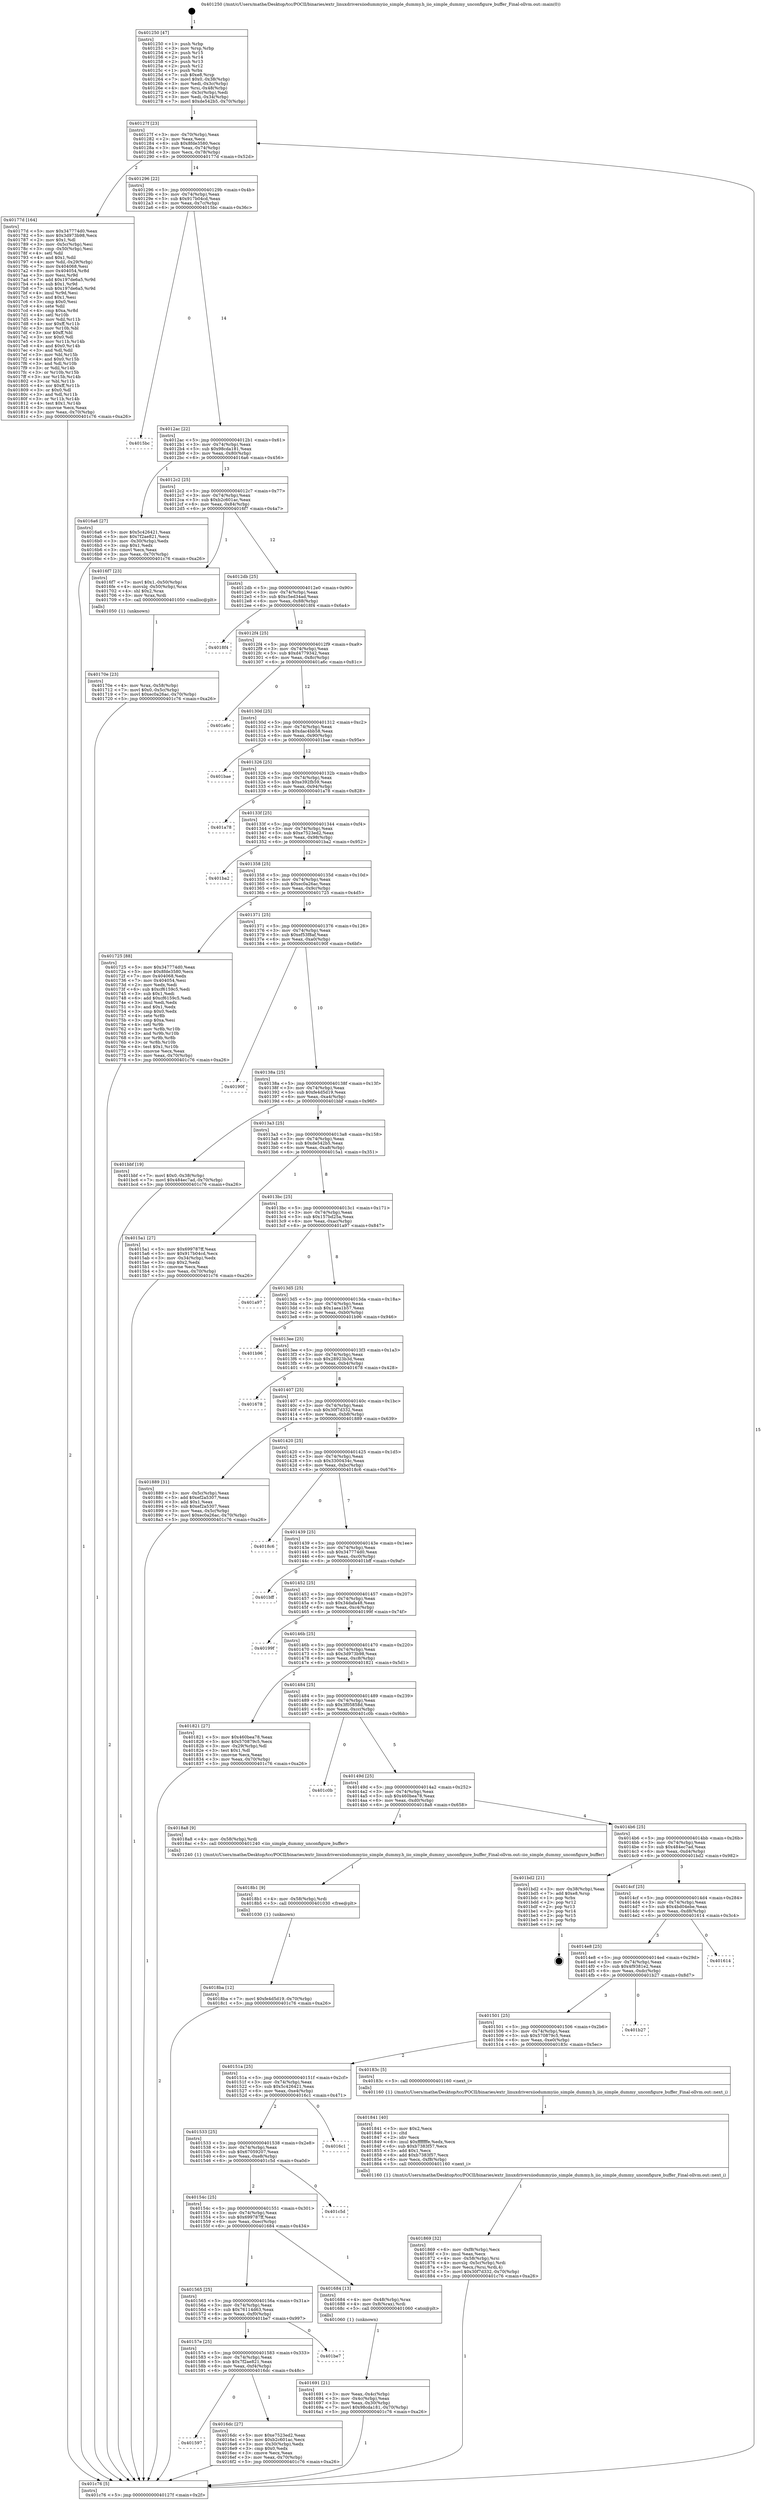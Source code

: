 digraph "0x401250" {
  label = "0x401250 (/mnt/c/Users/mathe/Desktop/tcc/POCII/binaries/extr_linuxdriversiiodummyiio_simple_dummy.h_iio_simple_dummy_unconfigure_buffer_Final-ollvm.out::main(0))"
  labelloc = "t"
  node[shape=record]

  Entry [label="",width=0.3,height=0.3,shape=circle,fillcolor=black,style=filled]
  "0x40127f" [label="{
     0x40127f [23]\l
     | [instrs]\l
     &nbsp;&nbsp;0x40127f \<+3\>: mov -0x70(%rbp),%eax\l
     &nbsp;&nbsp;0x401282 \<+2\>: mov %eax,%ecx\l
     &nbsp;&nbsp;0x401284 \<+6\>: sub $0x8fde3580,%ecx\l
     &nbsp;&nbsp;0x40128a \<+3\>: mov %eax,-0x74(%rbp)\l
     &nbsp;&nbsp;0x40128d \<+3\>: mov %ecx,-0x78(%rbp)\l
     &nbsp;&nbsp;0x401290 \<+6\>: je 000000000040177d \<main+0x52d\>\l
  }"]
  "0x40177d" [label="{
     0x40177d [164]\l
     | [instrs]\l
     &nbsp;&nbsp;0x40177d \<+5\>: mov $0x347774d0,%eax\l
     &nbsp;&nbsp;0x401782 \<+5\>: mov $0x3d973b98,%ecx\l
     &nbsp;&nbsp;0x401787 \<+2\>: mov $0x1,%dl\l
     &nbsp;&nbsp;0x401789 \<+3\>: mov -0x5c(%rbp),%esi\l
     &nbsp;&nbsp;0x40178c \<+3\>: cmp -0x50(%rbp),%esi\l
     &nbsp;&nbsp;0x40178f \<+4\>: setl %dil\l
     &nbsp;&nbsp;0x401793 \<+4\>: and $0x1,%dil\l
     &nbsp;&nbsp;0x401797 \<+4\>: mov %dil,-0x29(%rbp)\l
     &nbsp;&nbsp;0x40179b \<+7\>: mov 0x404068,%esi\l
     &nbsp;&nbsp;0x4017a2 \<+8\>: mov 0x404054,%r8d\l
     &nbsp;&nbsp;0x4017aa \<+3\>: mov %esi,%r9d\l
     &nbsp;&nbsp;0x4017ad \<+7\>: add $0x197de6a5,%r9d\l
     &nbsp;&nbsp;0x4017b4 \<+4\>: sub $0x1,%r9d\l
     &nbsp;&nbsp;0x4017b8 \<+7\>: sub $0x197de6a5,%r9d\l
     &nbsp;&nbsp;0x4017bf \<+4\>: imul %r9d,%esi\l
     &nbsp;&nbsp;0x4017c3 \<+3\>: and $0x1,%esi\l
     &nbsp;&nbsp;0x4017c6 \<+3\>: cmp $0x0,%esi\l
     &nbsp;&nbsp;0x4017c9 \<+4\>: sete %dil\l
     &nbsp;&nbsp;0x4017cd \<+4\>: cmp $0xa,%r8d\l
     &nbsp;&nbsp;0x4017d1 \<+4\>: setl %r10b\l
     &nbsp;&nbsp;0x4017d5 \<+3\>: mov %dil,%r11b\l
     &nbsp;&nbsp;0x4017d8 \<+4\>: xor $0xff,%r11b\l
     &nbsp;&nbsp;0x4017dc \<+3\>: mov %r10b,%bl\l
     &nbsp;&nbsp;0x4017df \<+3\>: xor $0xff,%bl\l
     &nbsp;&nbsp;0x4017e2 \<+3\>: xor $0x0,%dl\l
     &nbsp;&nbsp;0x4017e5 \<+3\>: mov %r11b,%r14b\l
     &nbsp;&nbsp;0x4017e8 \<+4\>: and $0x0,%r14b\l
     &nbsp;&nbsp;0x4017ec \<+3\>: and %dl,%dil\l
     &nbsp;&nbsp;0x4017ef \<+3\>: mov %bl,%r15b\l
     &nbsp;&nbsp;0x4017f2 \<+4\>: and $0x0,%r15b\l
     &nbsp;&nbsp;0x4017f6 \<+3\>: and %dl,%r10b\l
     &nbsp;&nbsp;0x4017f9 \<+3\>: or %dil,%r14b\l
     &nbsp;&nbsp;0x4017fc \<+3\>: or %r10b,%r15b\l
     &nbsp;&nbsp;0x4017ff \<+3\>: xor %r15b,%r14b\l
     &nbsp;&nbsp;0x401802 \<+3\>: or %bl,%r11b\l
     &nbsp;&nbsp;0x401805 \<+4\>: xor $0xff,%r11b\l
     &nbsp;&nbsp;0x401809 \<+3\>: or $0x0,%dl\l
     &nbsp;&nbsp;0x40180c \<+3\>: and %dl,%r11b\l
     &nbsp;&nbsp;0x40180f \<+3\>: or %r11b,%r14b\l
     &nbsp;&nbsp;0x401812 \<+4\>: test $0x1,%r14b\l
     &nbsp;&nbsp;0x401816 \<+3\>: cmovne %ecx,%eax\l
     &nbsp;&nbsp;0x401819 \<+3\>: mov %eax,-0x70(%rbp)\l
     &nbsp;&nbsp;0x40181c \<+5\>: jmp 0000000000401c76 \<main+0xa26\>\l
  }"]
  "0x401296" [label="{
     0x401296 [22]\l
     | [instrs]\l
     &nbsp;&nbsp;0x401296 \<+5\>: jmp 000000000040129b \<main+0x4b\>\l
     &nbsp;&nbsp;0x40129b \<+3\>: mov -0x74(%rbp),%eax\l
     &nbsp;&nbsp;0x40129e \<+5\>: sub $0x917b04cd,%eax\l
     &nbsp;&nbsp;0x4012a3 \<+3\>: mov %eax,-0x7c(%rbp)\l
     &nbsp;&nbsp;0x4012a6 \<+6\>: je 00000000004015bc \<main+0x36c\>\l
  }"]
  Exit [label="",width=0.3,height=0.3,shape=circle,fillcolor=black,style=filled,peripheries=2]
  "0x4015bc" [label="{
     0x4015bc\l
  }", style=dashed]
  "0x4012ac" [label="{
     0x4012ac [22]\l
     | [instrs]\l
     &nbsp;&nbsp;0x4012ac \<+5\>: jmp 00000000004012b1 \<main+0x61\>\l
     &nbsp;&nbsp;0x4012b1 \<+3\>: mov -0x74(%rbp),%eax\l
     &nbsp;&nbsp;0x4012b4 \<+5\>: sub $0x98cda181,%eax\l
     &nbsp;&nbsp;0x4012b9 \<+3\>: mov %eax,-0x80(%rbp)\l
     &nbsp;&nbsp;0x4012bc \<+6\>: je 00000000004016a6 \<main+0x456\>\l
  }"]
  "0x4018ba" [label="{
     0x4018ba [12]\l
     | [instrs]\l
     &nbsp;&nbsp;0x4018ba \<+7\>: movl $0xfe4d5d19,-0x70(%rbp)\l
     &nbsp;&nbsp;0x4018c1 \<+5\>: jmp 0000000000401c76 \<main+0xa26\>\l
  }"]
  "0x4016a6" [label="{
     0x4016a6 [27]\l
     | [instrs]\l
     &nbsp;&nbsp;0x4016a6 \<+5\>: mov $0x5c426421,%eax\l
     &nbsp;&nbsp;0x4016ab \<+5\>: mov $0x7f2ae821,%ecx\l
     &nbsp;&nbsp;0x4016b0 \<+3\>: mov -0x30(%rbp),%edx\l
     &nbsp;&nbsp;0x4016b3 \<+3\>: cmp $0x1,%edx\l
     &nbsp;&nbsp;0x4016b6 \<+3\>: cmovl %ecx,%eax\l
     &nbsp;&nbsp;0x4016b9 \<+3\>: mov %eax,-0x70(%rbp)\l
     &nbsp;&nbsp;0x4016bc \<+5\>: jmp 0000000000401c76 \<main+0xa26\>\l
  }"]
  "0x4012c2" [label="{
     0x4012c2 [25]\l
     | [instrs]\l
     &nbsp;&nbsp;0x4012c2 \<+5\>: jmp 00000000004012c7 \<main+0x77\>\l
     &nbsp;&nbsp;0x4012c7 \<+3\>: mov -0x74(%rbp),%eax\l
     &nbsp;&nbsp;0x4012ca \<+5\>: sub $0xb2c601ac,%eax\l
     &nbsp;&nbsp;0x4012cf \<+6\>: mov %eax,-0x84(%rbp)\l
     &nbsp;&nbsp;0x4012d5 \<+6\>: je 00000000004016f7 \<main+0x4a7\>\l
  }"]
  "0x4018b1" [label="{
     0x4018b1 [9]\l
     | [instrs]\l
     &nbsp;&nbsp;0x4018b1 \<+4\>: mov -0x58(%rbp),%rdi\l
     &nbsp;&nbsp;0x4018b5 \<+5\>: call 0000000000401030 \<free@plt\>\l
     | [calls]\l
     &nbsp;&nbsp;0x401030 \{1\} (unknown)\l
  }"]
  "0x4016f7" [label="{
     0x4016f7 [23]\l
     | [instrs]\l
     &nbsp;&nbsp;0x4016f7 \<+7\>: movl $0x1,-0x50(%rbp)\l
     &nbsp;&nbsp;0x4016fe \<+4\>: movslq -0x50(%rbp),%rax\l
     &nbsp;&nbsp;0x401702 \<+4\>: shl $0x2,%rax\l
     &nbsp;&nbsp;0x401706 \<+3\>: mov %rax,%rdi\l
     &nbsp;&nbsp;0x401709 \<+5\>: call 0000000000401050 \<malloc@plt\>\l
     | [calls]\l
     &nbsp;&nbsp;0x401050 \{1\} (unknown)\l
  }"]
  "0x4012db" [label="{
     0x4012db [25]\l
     | [instrs]\l
     &nbsp;&nbsp;0x4012db \<+5\>: jmp 00000000004012e0 \<main+0x90\>\l
     &nbsp;&nbsp;0x4012e0 \<+3\>: mov -0x74(%rbp),%eax\l
     &nbsp;&nbsp;0x4012e3 \<+5\>: sub $0xc5ed34ad,%eax\l
     &nbsp;&nbsp;0x4012e8 \<+6\>: mov %eax,-0x88(%rbp)\l
     &nbsp;&nbsp;0x4012ee \<+6\>: je 00000000004018f4 \<main+0x6a4\>\l
  }"]
  "0x401869" [label="{
     0x401869 [32]\l
     | [instrs]\l
     &nbsp;&nbsp;0x401869 \<+6\>: mov -0xf8(%rbp),%ecx\l
     &nbsp;&nbsp;0x40186f \<+3\>: imul %eax,%ecx\l
     &nbsp;&nbsp;0x401872 \<+4\>: mov -0x58(%rbp),%rsi\l
     &nbsp;&nbsp;0x401876 \<+4\>: movslq -0x5c(%rbp),%rdi\l
     &nbsp;&nbsp;0x40187a \<+3\>: mov %ecx,(%rsi,%rdi,4)\l
     &nbsp;&nbsp;0x40187d \<+7\>: movl $0x30f7d332,-0x70(%rbp)\l
     &nbsp;&nbsp;0x401884 \<+5\>: jmp 0000000000401c76 \<main+0xa26\>\l
  }"]
  "0x4018f4" [label="{
     0x4018f4\l
  }", style=dashed]
  "0x4012f4" [label="{
     0x4012f4 [25]\l
     | [instrs]\l
     &nbsp;&nbsp;0x4012f4 \<+5\>: jmp 00000000004012f9 \<main+0xa9\>\l
     &nbsp;&nbsp;0x4012f9 \<+3\>: mov -0x74(%rbp),%eax\l
     &nbsp;&nbsp;0x4012fc \<+5\>: sub $0xd4779342,%eax\l
     &nbsp;&nbsp;0x401301 \<+6\>: mov %eax,-0x8c(%rbp)\l
     &nbsp;&nbsp;0x401307 \<+6\>: je 0000000000401a6c \<main+0x81c\>\l
  }"]
  "0x401841" [label="{
     0x401841 [40]\l
     | [instrs]\l
     &nbsp;&nbsp;0x401841 \<+5\>: mov $0x2,%ecx\l
     &nbsp;&nbsp;0x401846 \<+1\>: cltd\l
     &nbsp;&nbsp;0x401847 \<+2\>: idiv %ecx\l
     &nbsp;&nbsp;0x401849 \<+6\>: imul $0xfffffffe,%edx,%ecx\l
     &nbsp;&nbsp;0x40184f \<+6\>: sub $0xb7383f57,%ecx\l
     &nbsp;&nbsp;0x401855 \<+3\>: add $0x1,%ecx\l
     &nbsp;&nbsp;0x401858 \<+6\>: add $0xb7383f57,%ecx\l
     &nbsp;&nbsp;0x40185e \<+6\>: mov %ecx,-0xf8(%rbp)\l
     &nbsp;&nbsp;0x401864 \<+5\>: call 0000000000401160 \<next_i\>\l
     | [calls]\l
     &nbsp;&nbsp;0x401160 \{1\} (/mnt/c/Users/mathe/Desktop/tcc/POCII/binaries/extr_linuxdriversiiodummyiio_simple_dummy.h_iio_simple_dummy_unconfigure_buffer_Final-ollvm.out::next_i)\l
  }"]
  "0x401a6c" [label="{
     0x401a6c\l
  }", style=dashed]
  "0x40130d" [label="{
     0x40130d [25]\l
     | [instrs]\l
     &nbsp;&nbsp;0x40130d \<+5\>: jmp 0000000000401312 \<main+0xc2\>\l
     &nbsp;&nbsp;0x401312 \<+3\>: mov -0x74(%rbp),%eax\l
     &nbsp;&nbsp;0x401315 \<+5\>: sub $0xdac4bb58,%eax\l
     &nbsp;&nbsp;0x40131a \<+6\>: mov %eax,-0x90(%rbp)\l
     &nbsp;&nbsp;0x401320 \<+6\>: je 0000000000401bae \<main+0x95e\>\l
  }"]
  "0x40170e" [label="{
     0x40170e [23]\l
     | [instrs]\l
     &nbsp;&nbsp;0x40170e \<+4\>: mov %rax,-0x58(%rbp)\l
     &nbsp;&nbsp;0x401712 \<+7\>: movl $0x0,-0x5c(%rbp)\l
     &nbsp;&nbsp;0x401719 \<+7\>: movl $0xec0a26ac,-0x70(%rbp)\l
     &nbsp;&nbsp;0x401720 \<+5\>: jmp 0000000000401c76 \<main+0xa26\>\l
  }"]
  "0x401bae" [label="{
     0x401bae\l
  }", style=dashed]
  "0x401326" [label="{
     0x401326 [25]\l
     | [instrs]\l
     &nbsp;&nbsp;0x401326 \<+5\>: jmp 000000000040132b \<main+0xdb\>\l
     &nbsp;&nbsp;0x40132b \<+3\>: mov -0x74(%rbp),%eax\l
     &nbsp;&nbsp;0x40132e \<+5\>: sub $0xe392fb59,%eax\l
     &nbsp;&nbsp;0x401333 \<+6\>: mov %eax,-0x94(%rbp)\l
     &nbsp;&nbsp;0x401339 \<+6\>: je 0000000000401a78 \<main+0x828\>\l
  }"]
  "0x401597" [label="{
     0x401597\l
  }", style=dashed]
  "0x401a78" [label="{
     0x401a78\l
  }", style=dashed]
  "0x40133f" [label="{
     0x40133f [25]\l
     | [instrs]\l
     &nbsp;&nbsp;0x40133f \<+5\>: jmp 0000000000401344 \<main+0xf4\>\l
     &nbsp;&nbsp;0x401344 \<+3\>: mov -0x74(%rbp),%eax\l
     &nbsp;&nbsp;0x401347 \<+5\>: sub $0xe7523ed2,%eax\l
     &nbsp;&nbsp;0x40134c \<+6\>: mov %eax,-0x98(%rbp)\l
     &nbsp;&nbsp;0x401352 \<+6\>: je 0000000000401ba2 \<main+0x952\>\l
  }"]
  "0x4016dc" [label="{
     0x4016dc [27]\l
     | [instrs]\l
     &nbsp;&nbsp;0x4016dc \<+5\>: mov $0xe7523ed2,%eax\l
     &nbsp;&nbsp;0x4016e1 \<+5\>: mov $0xb2c601ac,%ecx\l
     &nbsp;&nbsp;0x4016e6 \<+3\>: mov -0x30(%rbp),%edx\l
     &nbsp;&nbsp;0x4016e9 \<+3\>: cmp $0x0,%edx\l
     &nbsp;&nbsp;0x4016ec \<+3\>: cmove %ecx,%eax\l
     &nbsp;&nbsp;0x4016ef \<+3\>: mov %eax,-0x70(%rbp)\l
     &nbsp;&nbsp;0x4016f2 \<+5\>: jmp 0000000000401c76 \<main+0xa26\>\l
  }"]
  "0x401ba2" [label="{
     0x401ba2\l
  }", style=dashed]
  "0x401358" [label="{
     0x401358 [25]\l
     | [instrs]\l
     &nbsp;&nbsp;0x401358 \<+5\>: jmp 000000000040135d \<main+0x10d\>\l
     &nbsp;&nbsp;0x40135d \<+3\>: mov -0x74(%rbp),%eax\l
     &nbsp;&nbsp;0x401360 \<+5\>: sub $0xec0a26ac,%eax\l
     &nbsp;&nbsp;0x401365 \<+6\>: mov %eax,-0x9c(%rbp)\l
     &nbsp;&nbsp;0x40136b \<+6\>: je 0000000000401725 \<main+0x4d5\>\l
  }"]
  "0x40157e" [label="{
     0x40157e [25]\l
     | [instrs]\l
     &nbsp;&nbsp;0x40157e \<+5\>: jmp 0000000000401583 \<main+0x333\>\l
     &nbsp;&nbsp;0x401583 \<+3\>: mov -0x74(%rbp),%eax\l
     &nbsp;&nbsp;0x401586 \<+5\>: sub $0x7f2ae821,%eax\l
     &nbsp;&nbsp;0x40158b \<+6\>: mov %eax,-0xf4(%rbp)\l
     &nbsp;&nbsp;0x401591 \<+6\>: je 00000000004016dc \<main+0x48c\>\l
  }"]
  "0x401725" [label="{
     0x401725 [88]\l
     | [instrs]\l
     &nbsp;&nbsp;0x401725 \<+5\>: mov $0x347774d0,%eax\l
     &nbsp;&nbsp;0x40172a \<+5\>: mov $0x8fde3580,%ecx\l
     &nbsp;&nbsp;0x40172f \<+7\>: mov 0x404068,%edx\l
     &nbsp;&nbsp;0x401736 \<+7\>: mov 0x404054,%esi\l
     &nbsp;&nbsp;0x40173d \<+2\>: mov %edx,%edi\l
     &nbsp;&nbsp;0x40173f \<+6\>: sub $0xcf6159c5,%edi\l
     &nbsp;&nbsp;0x401745 \<+3\>: sub $0x1,%edi\l
     &nbsp;&nbsp;0x401748 \<+6\>: add $0xcf6159c5,%edi\l
     &nbsp;&nbsp;0x40174e \<+3\>: imul %edi,%edx\l
     &nbsp;&nbsp;0x401751 \<+3\>: and $0x1,%edx\l
     &nbsp;&nbsp;0x401754 \<+3\>: cmp $0x0,%edx\l
     &nbsp;&nbsp;0x401757 \<+4\>: sete %r8b\l
     &nbsp;&nbsp;0x40175b \<+3\>: cmp $0xa,%esi\l
     &nbsp;&nbsp;0x40175e \<+4\>: setl %r9b\l
     &nbsp;&nbsp;0x401762 \<+3\>: mov %r8b,%r10b\l
     &nbsp;&nbsp;0x401765 \<+3\>: and %r9b,%r10b\l
     &nbsp;&nbsp;0x401768 \<+3\>: xor %r9b,%r8b\l
     &nbsp;&nbsp;0x40176b \<+3\>: or %r8b,%r10b\l
     &nbsp;&nbsp;0x40176e \<+4\>: test $0x1,%r10b\l
     &nbsp;&nbsp;0x401772 \<+3\>: cmovne %ecx,%eax\l
     &nbsp;&nbsp;0x401775 \<+3\>: mov %eax,-0x70(%rbp)\l
     &nbsp;&nbsp;0x401778 \<+5\>: jmp 0000000000401c76 \<main+0xa26\>\l
  }"]
  "0x401371" [label="{
     0x401371 [25]\l
     | [instrs]\l
     &nbsp;&nbsp;0x401371 \<+5\>: jmp 0000000000401376 \<main+0x126\>\l
     &nbsp;&nbsp;0x401376 \<+3\>: mov -0x74(%rbp),%eax\l
     &nbsp;&nbsp;0x401379 \<+5\>: sub $0xef53f8af,%eax\l
     &nbsp;&nbsp;0x40137e \<+6\>: mov %eax,-0xa0(%rbp)\l
     &nbsp;&nbsp;0x401384 \<+6\>: je 000000000040190f \<main+0x6bf\>\l
  }"]
  "0x401be7" [label="{
     0x401be7\l
  }", style=dashed]
  "0x40190f" [label="{
     0x40190f\l
  }", style=dashed]
  "0x40138a" [label="{
     0x40138a [25]\l
     | [instrs]\l
     &nbsp;&nbsp;0x40138a \<+5\>: jmp 000000000040138f \<main+0x13f\>\l
     &nbsp;&nbsp;0x40138f \<+3\>: mov -0x74(%rbp),%eax\l
     &nbsp;&nbsp;0x401392 \<+5\>: sub $0xfe4d5d19,%eax\l
     &nbsp;&nbsp;0x401397 \<+6\>: mov %eax,-0xa4(%rbp)\l
     &nbsp;&nbsp;0x40139d \<+6\>: je 0000000000401bbf \<main+0x96f\>\l
  }"]
  "0x401691" [label="{
     0x401691 [21]\l
     | [instrs]\l
     &nbsp;&nbsp;0x401691 \<+3\>: mov %eax,-0x4c(%rbp)\l
     &nbsp;&nbsp;0x401694 \<+3\>: mov -0x4c(%rbp),%eax\l
     &nbsp;&nbsp;0x401697 \<+3\>: mov %eax,-0x30(%rbp)\l
     &nbsp;&nbsp;0x40169a \<+7\>: movl $0x98cda181,-0x70(%rbp)\l
     &nbsp;&nbsp;0x4016a1 \<+5\>: jmp 0000000000401c76 \<main+0xa26\>\l
  }"]
  "0x401bbf" [label="{
     0x401bbf [19]\l
     | [instrs]\l
     &nbsp;&nbsp;0x401bbf \<+7\>: movl $0x0,-0x38(%rbp)\l
     &nbsp;&nbsp;0x401bc6 \<+7\>: movl $0x484ec7ad,-0x70(%rbp)\l
     &nbsp;&nbsp;0x401bcd \<+5\>: jmp 0000000000401c76 \<main+0xa26\>\l
  }"]
  "0x4013a3" [label="{
     0x4013a3 [25]\l
     | [instrs]\l
     &nbsp;&nbsp;0x4013a3 \<+5\>: jmp 00000000004013a8 \<main+0x158\>\l
     &nbsp;&nbsp;0x4013a8 \<+3\>: mov -0x74(%rbp),%eax\l
     &nbsp;&nbsp;0x4013ab \<+5\>: sub $0xde542b5,%eax\l
     &nbsp;&nbsp;0x4013b0 \<+6\>: mov %eax,-0xa8(%rbp)\l
     &nbsp;&nbsp;0x4013b6 \<+6\>: je 00000000004015a1 \<main+0x351\>\l
  }"]
  "0x401565" [label="{
     0x401565 [25]\l
     | [instrs]\l
     &nbsp;&nbsp;0x401565 \<+5\>: jmp 000000000040156a \<main+0x31a\>\l
     &nbsp;&nbsp;0x40156a \<+3\>: mov -0x74(%rbp),%eax\l
     &nbsp;&nbsp;0x40156d \<+5\>: sub $0x76114d63,%eax\l
     &nbsp;&nbsp;0x401572 \<+6\>: mov %eax,-0xf0(%rbp)\l
     &nbsp;&nbsp;0x401578 \<+6\>: je 0000000000401be7 \<main+0x997\>\l
  }"]
  "0x4015a1" [label="{
     0x4015a1 [27]\l
     | [instrs]\l
     &nbsp;&nbsp;0x4015a1 \<+5\>: mov $0x699787ff,%eax\l
     &nbsp;&nbsp;0x4015a6 \<+5\>: mov $0x917b04cd,%ecx\l
     &nbsp;&nbsp;0x4015ab \<+3\>: mov -0x34(%rbp),%edx\l
     &nbsp;&nbsp;0x4015ae \<+3\>: cmp $0x2,%edx\l
     &nbsp;&nbsp;0x4015b1 \<+3\>: cmovne %ecx,%eax\l
     &nbsp;&nbsp;0x4015b4 \<+3\>: mov %eax,-0x70(%rbp)\l
     &nbsp;&nbsp;0x4015b7 \<+5\>: jmp 0000000000401c76 \<main+0xa26\>\l
  }"]
  "0x4013bc" [label="{
     0x4013bc [25]\l
     | [instrs]\l
     &nbsp;&nbsp;0x4013bc \<+5\>: jmp 00000000004013c1 \<main+0x171\>\l
     &nbsp;&nbsp;0x4013c1 \<+3\>: mov -0x74(%rbp),%eax\l
     &nbsp;&nbsp;0x4013c4 \<+5\>: sub $0x157bd25a,%eax\l
     &nbsp;&nbsp;0x4013c9 \<+6\>: mov %eax,-0xac(%rbp)\l
     &nbsp;&nbsp;0x4013cf \<+6\>: je 0000000000401a97 \<main+0x847\>\l
  }"]
  "0x401c76" [label="{
     0x401c76 [5]\l
     | [instrs]\l
     &nbsp;&nbsp;0x401c76 \<+5\>: jmp 000000000040127f \<main+0x2f\>\l
  }"]
  "0x401250" [label="{
     0x401250 [47]\l
     | [instrs]\l
     &nbsp;&nbsp;0x401250 \<+1\>: push %rbp\l
     &nbsp;&nbsp;0x401251 \<+3\>: mov %rsp,%rbp\l
     &nbsp;&nbsp;0x401254 \<+2\>: push %r15\l
     &nbsp;&nbsp;0x401256 \<+2\>: push %r14\l
     &nbsp;&nbsp;0x401258 \<+2\>: push %r13\l
     &nbsp;&nbsp;0x40125a \<+2\>: push %r12\l
     &nbsp;&nbsp;0x40125c \<+1\>: push %rbx\l
     &nbsp;&nbsp;0x40125d \<+7\>: sub $0xe8,%rsp\l
     &nbsp;&nbsp;0x401264 \<+7\>: movl $0x0,-0x38(%rbp)\l
     &nbsp;&nbsp;0x40126b \<+3\>: mov %edi,-0x3c(%rbp)\l
     &nbsp;&nbsp;0x40126e \<+4\>: mov %rsi,-0x48(%rbp)\l
     &nbsp;&nbsp;0x401272 \<+3\>: mov -0x3c(%rbp),%edi\l
     &nbsp;&nbsp;0x401275 \<+3\>: mov %edi,-0x34(%rbp)\l
     &nbsp;&nbsp;0x401278 \<+7\>: movl $0xde542b5,-0x70(%rbp)\l
  }"]
  "0x401684" [label="{
     0x401684 [13]\l
     | [instrs]\l
     &nbsp;&nbsp;0x401684 \<+4\>: mov -0x48(%rbp),%rax\l
     &nbsp;&nbsp;0x401688 \<+4\>: mov 0x8(%rax),%rdi\l
     &nbsp;&nbsp;0x40168c \<+5\>: call 0000000000401060 \<atoi@plt\>\l
     | [calls]\l
     &nbsp;&nbsp;0x401060 \{1\} (unknown)\l
  }"]
  "0x401a97" [label="{
     0x401a97\l
  }", style=dashed]
  "0x4013d5" [label="{
     0x4013d5 [25]\l
     | [instrs]\l
     &nbsp;&nbsp;0x4013d5 \<+5\>: jmp 00000000004013da \<main+0x18a\>\l
     &nbsp;&nbsp;0x4013da \<+3\>: mov -0x74(%rbp),%eax\l
     &nbsp;&nbsp;0x4013dd \<+5\>: sub $0x1aea1b57,%eax\l
     &nbsp;&nbsp;0x4013e2 \<+6\>: mov %eax,-0xb0(%rbp)\l
     &nbsp;&nbsp;0x4013e8 \<+6\>: je 0000000000401b96 \<main+0x946\>\l
  }"]
  "0x40154c" [label="{
     0x40154c [25]\l
     | [instrs]\l
     &nbsp;&nbsp;0x40154c \<+5\>: jmp 0000000000401551 \<main+0x301\>\l
     &nbsp;&nbsp;0x401551 \<+3\>: mov -0x74(%rbp),%eax\l
     &nbsp;&nbsp;0x401554 \<+5\>: sub $0x699787ff,%eax\l
     &nbsp;&nbsp;0x401559 \<+6\>: mov %eax,-0xec(%rbp)\l
     &nbsp;&nbsp;0x40155f \<+6\>: je 0000000000401684 \<main+0x434\>\l
  }"]
  "0x401b96" [label="{
     0x401b96\l
  }", style=dashed]
  "0x4013ee" [label="{
     0x4013ee [25]\l
     | [instrs]\l
     &nbsp;&nbsp;0x4013ee \<+5\>: jmp 00000000004013f3 \<main+0x1a3\>\l
     &nbsp;&nbsp;0x4013f3 \<+3\>: mov -0x74(%rbp),%eax\l
     &nbsp;&nbsp;0x4013f6 \<+5\>: sub $0x28923b3d,%eax\l
     &nbsp;&nbsp;0x4013fb \<+6\>: mov %eax,-0xb4(%rbp)\l
     &nbsp;&nbsp;0x401401 \<+6\>: je 0000000000401678 \<main+0x428\>\l
  }"]
  "0x401c5d" [label="{
     0x401c5d\l
  }", style=dashed]
  "0x401678" [label="{
     0x401678\l
  }", style=dashed]
  "0x401407" [label="{
     0x401407 [25]\l
     | [instrs]\l
     &nbsp;&nbsp;0x401407 \<+5\>: jmp 000000000040140c \<main+0x1bc\>\l
     &nbsp;&nbsp;0x40140c \<+3\>: mov -0x74(%rbp),%eax\l
     &nbsp;&nbsp;0x40140f \<+5\>: sub $0x30f7d332,%eax\l
     &nbsp;&nbsp;0x401414 \<+6\>: mov %eax,-0xb8(%rbp)\l
     &nbsp;&nbsp;0x40141a \<+6\>: je 0000000000401889 \<main+0x639\>\l
  }"]
  "0x401533" [label="{
     0x401533 [25]\l
     | [instrs]\l
     &nbsp;&nbsp;0x401533 \<+5\>: jmp 0000000000401538 \<main+0x2e8\>\l
     &nbsp;&nbsp;0x401538 \<+3\>: mov -0x74(%rbp),%eax\l
     &nbsp;&nbsp;0x40153b \<+5\>: sub $0x67059207,%eax\l
     &nbsp;&nbsp;0x401540 \<+6\>: mov %eax,-0xe8(%rbp)\l
     &nbsp;&nbsp;0x401546 \<+6\>: je 0000000000401c5d \<main+0xa0d\>\l
  }"]
  "0x401889" [label="{
     0x401889 [31]\l
     | [instrs]\l
     &nbsp;&nbsp;0x401889 \<+3\>: mov -0x5c(%rbp),%eax\l
     &nbsp;&nbsp;0x40188c \<+5\>: add $0xef2a5307,%eax\l
     &nbsp;&nbsp;0x401891 \<+3\>: add $0x1,%eax\l
     &nbsp;&nbsp;0x401894 \<+5\>: sub $0xef2a5307,%eax\l
     &nbsp;&nbsp;0x401899 \<+3\>: mov %eax,-0x5c(%rbp)\l
     &nbsp;&nbsp;0x40189c \<+7\>: movl $0xec0a26ac,-0x70(%rbp)\l
     &nbsp;&nbsp;0x4018a3 \<+5\>: jmp 0000000000401c76 \<main+0xa26\>\l
  }"]
  "0x401420" [label="{
     0x401420 [25]\l
     | [instrs]\l
     &nbsp;&nbsp;0x401420 \<+5\>: jmp 0000000000401425 \<main+0x1d5\>\l
     &nbsp;&nbsp;0x401425 \<+3\>: mov -0x74(%rbp),%eax\l
     &nbsp;&nbsp;0x401428 \<+5\>: sub $0x3300434c,%eax\l
     &nbsp;&nbsp;0x40142d \<+6\>: mov %eax,-0xbc(%rbp)\l
     &nbsp;&nbsp;0x401433 \<+6\>: je 00000000004018c6 \<main+0x676\>\l
  }"]
  "0x4016c1" [label="{
     0x4016c1\l
  }", style=dashed]
  "0x4018c6" [label="{
     0x4018c6\l
  }", style=dashed]
  "0x401439" [label="{
     0x401439 [25]\l
     | [instrs]\l
     &nbsp;&nbsp;0x401439 \<+5\>: jmp 000000000040143e \<main+0x1ee\>\l
     &nbsp;&nbsp;0x40143e \<+3\>: mov -0x74(%rbp),%eax\l
     &nbsp;&nbsp;0x401441 \<+5\>: sub $0x347774d0,%eax\l
     &nbsp;&nbsp;0x401446 \<+6\>: mov %eax,-0xc0(%rbp)\l
     &nbsp;&nbsp;0x40144c \<+6\>: je 0000000000401bff \<main+0x9af\>\l
  }"]
  "0x40151a" [label="{
     0x40151a [25]\l
     | [instrs]\l
     &nbsp;&nbsp;0x40151a \<+5\>: jmp 000000000040151f \<main+0x2cf\>\l
     &nbsp;&nbsp;0x40151f \<+3\>: mov -0x74(%rbp),%eax\l
     &nbsp;&nbsp;0x401522 \<+5\>: sub $0x5c426421,%eax\l
     &nbsp;&nbsp;0x401527 \<+6\>: mov %eax,-0xe4(%rbp)\l
     &nbsp;&nbsp;0x40152d \<+6\>: je 00000000004016c1 \<main+0x471\>\l
  }"]
  "0x401bff" [label="{
     0x401bff\l
  }", style=dashed]
  "0x401452" [label="{
     0x401452 [25]\l
     | [instrs]\l
     &nbsp;&nbsp;0x401452 \<+5\>: jmp 0000000000401457 \<main+0x207\>\l
     &nbsp;&nbsp;0x401457 \<+3\>: mov -0x74(%rbp),%eax\l
     &nbsp;&nbsp;0x40145a \<+5\>: sub $0x34dafa48,%eax\l
     &nbsp;&nbsp;0x40145f \<+6\>: mov %eax,-0xc4(%rbp)\l
     &nbsp;&nbsp;0x401465 \<+6\>: je 000000000040199f \<main+0x74f\>\l
  }"]
  "0x40183c" [label="{
     0x40183c [5]\l
     | [instrs]\l
     &nbsp;&nbsp;0x40183c \<+5\>: call 0000000000401160 \<next_i\>\l
     | [calls]\l
     &nbsp;&nbsp;0x401160 \{1\} (/mnt/c/Users/mathe/Desktop/tcc/POCII/binaries/extr_linuxdriversiiodummyiio_simple_dummy.h_iio_simple_dummy_unconfigure_buffer_Final-ollvm.out::next_i)\l
  }"]
  "0x40199f" [label="{
     0x40199f\l
  }", style=dashed]
  "0x40146b" [label="{
     0x40146b [25]\l
     | [instrs]\l
     &nbsp;&nbsp;0x40146b \<+5\>: jmp 0000000000401470 \<main+0x220\>\l
     &nbsp;&nbsp;0x401470 \<+3\>: mov -0x74(%rbp),%eax\l
     &nbsp;&nbsp;0x401473 \<+5\>: sub $0x3d973b98,%eax\l
     &nbsp;&nbsp;0x401478 \<+6\>: mov %eax,-0xc8(%rbp)\l
     &nbsp;&nbsp;0x40147e \<+6\>: je 0000000000401821 \<main+0x5d1\>\l
  }"]
  "0x401501" [label="{
     0x401501 [25]\l
     | [instrs]\l
     &nbsp;&nbsp;0x401501 \<+5\>: jmp 0000000000401506 \<main+0x2b6\>\l
     &nbsp;&nbsp;0x401506 \<+3\>: mov -0x74(%rbp),%eax\l
     &nbsp;&nbsp;0x401509 \<+5\>: sub $0x570879c5,%eax\l
     &nbsp;&nbsp;0x40150e \<+6\>: mov %eax,-0xe0(%rbp)\l
     &nbsp;&nbsp;0x401514 \<+6\>: je 000000000040183c \<main+0x5ec\>\l
  }"]
  "0x401821" [label="{
     0x401821 [27]\l
     | [instrs]\l
     &nbsp;&nbsp;0x401821 \<+5\>: mov $0x460bea78,%eax\l
     &nbsp;&nbsp;0x401826 \<+5\>: mov $0x570879c5,%ecx\l
     &nbsp;&nbsp;0x40182b \<+3\>: mov -0x29(%rbp),%dl\l
     &nbsp;&nbsp;0x40182e \<+3\>: test $0x1,%dl\l
     &nbsp;&nbsp;0x401831 \<+3\>: cmovne %ecx,%eax\l
     &nbsp;&nbsp;0x401834 \<+3\>: mov %eax,-0x70(%rbp)\l
     &nbsp;&nbsp;0x401837 \<+5\>: jmp 0000000000401c76 \<main+0xa26\>\l
  }"]
  "0x401484" [label="{
     0x401484 [25]\l
     | [instrs]\l
     &nbsp;&nbsp;0x401484 \<+5\>: jmp 0000000000401489 \<main+0x239\>\l
     &nbsp;&nbsp;0x401489 \<+3\>: mov -0x74(%rbp),%eax\l
     &nbsp;&nbsp;0x40148c \<+5\>: sub $0x3f05858d,%eax\l
     &nbsp;&nbsp;0x401491 \<+6\>: mov %eax,-0xcc(%rbp)\l
     &nbsp;&nbsp;0x401497 \<+6\>: je 0000000000401c0b \<main+0x9bb\>\l
  }"]
  "0x401b27" [label="{
     0x401b27\l
  }", style=dashed]
  "0x401c0b" [label="{
     0x401c0b\l
  }", style=dashed]
  "0x40149d" [label="{
     0x40149d [25]\l
     | [instrs]\l
     &nbsp;&nbsp;0x40149d \<+5\>: jmp 00000000004014a2 \<main+0x252\>\l
     &nbsp;&nbsp;0x4014a2 \<+3\>: mov -0x74(%rbp),%eax\l
     &nbsp;&nbsp;0x4014a5 \<+5\>: sub $0x460bea78,%eax\l
     &nbsp;&nbsp;0x4014aa \<+6\>: mov %eax,-0xd0(%rbp)\l
     &nbsp;&nbsp;0x4014b0 \<+6\>: je 00000000004018a8 \<main+0x658\>\l
  }"]
  "0x4014e8" [label="{
     0x4014e8 [25]\l
     | [instrs]\l
     &nbsp;&nbsp;0x4014e8 \<+5\>: jmp 00000000004014ed \<main+0x29d\>\l
     &nbsp;&nbsp;0x4014ed \<+3\>: mov -0x74(%rbp),%eax\l
     &nbsp;&nbsp;0x4014f0 \<+5\>: sub $0x4f9381e2,%eax\l
     &nbsp;&nbsp;0x4014f5 \<+6\>: mov %eax,-0xdc(%rbp)\l
     &nbsp;&nbsp;0x4014fb \<+6\>: je 0000000000401b27 \<main+0x8d7\>\l
  }"]
  "0x4018a8" [label="{
     0x4018a8 [9]\l
     | [instrs]\l
     &nbsp;&nbsp;0x4018a8 \<+4\>: mov -0x58(%rbp),%rdi\l
     &nbsp;&nbsp;0x4018ac \<+5\>: call 0000000000401240 \<iio_simple_dummy_unconfigure_buffer\>\l
     | [calls]\l
     &nbsp;&nbsp;0x401240 \{1\} (/mnt/c/Users/mathe/Desktop/tcc/POCII/binaries/extr_linuxdriversiiodummyiio_simple_dummy.h_iio_simple_dummy_unconfigure_buffer_Final-ollvm.out::iio_simple_dummy_unconfigure_buffer)\l
  }"]
  "0x4014b6" [label="{
     0x4014b6 [25]\l
     | [instrs]\l
     &nbsp;&nbsp;0x4014b6 \<+5\>: jmp 00000000004014bb \<main+0x26b\>\l
     &nbsp;&nbsp;0x4014bb \<+3\>: mov -0x74(%rbp),%eax\l
     &nbsp;&nbsp;0x4014be \<+5\>: sub $0x484ec7ad,%eax\l
     &nbsp;&nbsp;0x4014c3 \<+6\>: mov %eax,-0xd4(%rbp)\l
     &nbsp;&nbsp;0x4014c9 \<+6\>: je 0000000000401bd2 \<main+0x982\>\l
  }"]
  "0x401614" [label="{
     0x401614\l
  }", style=dashed]
  "0x401bd2" [label="{
     0x401bd2 [21]\l
     | [instrs]\l
     &nbsp;&nbsp;0x401bd2 \<+3\>: mov -0x38(%rbp),%eax\l
     &nbsp;&nbsp;0x401bd5 \<+7\>: add $0xe8,%rsp\l
     &nbsp;&nbsp;0x401bdc \<+1\>: pop %rbx\l
     &nbsp;&nbsp;0x401bdd \<+2\>: pop %r12\l
     &nbsp;&nbsp;0x401bdf \<+2\>: pop %r13\l
     &nbsp;&nbsp;0x401be1 \<+2\>: pop %r14\l
     &nbsp;&nbsp;0x401be3 \<+2\>: pop %r15\l
     &nbsp;&nbsp;0x401be5 \<+1\>: pop %rbp\l
     &nbsp;&nbsp;0x401be6 \<+1\>: ret\l
  }"]
  "0x4014cf" [label="{
     0x4014cf [25]\l
     | [instrs]\l
     &nbsp;&nbsp;0x4014cf \<+5\>: jmp 00000000004014d4 \<main+0x284\>\l
     &nbsp;&nbsp;0x4014d4 \<+3\>: mov -0x74(%rbp),%eax\l
     &nbsp;&nbsp;0x4014d7 \<+5\>: sub $0x4bd04ebe,%eax\l
     &nbsp;&nbsp;0x4014dc \<+6\>: mov %eax,-0xd8(%rbp)\l
     &nbsp;&nbsp;0x4014e2 \<+6\>: je 0000000000401614 \<main+0x3c4\>\l
  }"]
  Entry -> "0x401250" [label=" 1"]
  "0x40127f" -> "0x40177d" [label=" 2"]
  "0x40127f" -> "0x401296" [label=" 14"]
  "0x401bd2" -> Exit [label=" 1"]
  "0x401296" -> "0x4015bc" [label=" 0"]
  "0x401296" -> "0x4012ac" [label=" 14"]
  "0x401bbf" -> "0x401c76" [label=" 1"]
  "0x4012ac" -> "0x4016a6" [label=" 1"]
  "0x4012ac" -> "0x4012c2" [label=" 13"]
  "0x4018ba" -> "0x401c76" [label=" 1"]
  "0x4012c2" -> "0x4016f7" [label=" 1"]
  "0x4012c2" -> "0x4012db" [label=" 12"]
  "0x4018b1" -> "0x4018ba" [label=" 1"]
  "0x4012db" -> "0x4018f4" [label=" 0"]
  "0x4012db" -> "0x4012f4" [label=" 12"]
  "0x4018a8" -> "0x4018b1" [label=" 1"]
  "0x4012f4" -> "0x401a6c" [label=" 0"]
  "0x4012f4" -> "0x40130d" [label=" 12"]
  "0x401889" -> "0x401c76" [label=" 1"]
  "0x40130d" -> "0x401bae" [label=" 0"]
  "0x40130d" -> "0x401326" [label=" 12"]
  "0x401869" -> "0x401c76" [label=" 1"]
  "0x401326" -> "0x401a78" [label=" 0"]
  "0x401326" -> "0x40133f" [label=" 12"]
  "0x401841" -> "0x401869" [label=" 1"]
  "0x40133f" -> "0x401ba2" [label=" 0"]
  "0x40133f" -> "0x401358" [label=" 12"]
  "0x40183c" -> "0x401841" [label=" 1"]
  "0x401358" -> "0x401725" [label=" 2"]
  "0x401358" -> "0x401371" [label=" 10"]
  "0x40177d" -> "0x401c76" [label=" 2"]
  "0x401371" -> "0x40190f" [label=" 0"]
  "0x401371" -> "0x40138a" [label=" 10"]
  "0x401725" -> "0x401c76" [label=" 2"]
  "0x40138a" -> "0x401bbf" [label=" 1"]
  "0x40138a" -> "0x4013a3" [label=" 9"]
  "0x4016f7" -> "0x40170e" [label=" 1"]
  "0x4013a3" -> "0x4015a1" [label=" 1"]
  "0x4013a3" -> "0x4013bc" [label=" 8"]
  "0x4015a1" -> "0x401c76" [label=" 1"]
  "0x401250" -> "0x40127f" [label=" 1"]
  "0x401c76" -> "0x40127f" [label=" 15"]
  "0x4016dc" -> "0x401c76" [label=" 1"]
  "0x4013bc" -> "0x401a97" [label=" 0"]
  "0x4013bc" -> "0x4013d5" [label=" 8"]
  "0x40157e" -> "0x401597" [label=" 0"]
  "0x4013d5" -> "0x401b96" [label=" 0"]
  "0x4013d5" -> "0x4013ee" [label=" 8"]
  "0x401821" -> "0x401c76" [label=" 2"]
  "0x4013ee" -> "0x401678" [label=" 0"]
  "0x4013ee" -> "0x401407" [label=" 8"]
  "0x401565" -> "0x40157e" [label=" 1"]
  "0x401407" -> "0x401889" [label=" 1"]
  "0x401407" -> "0x401420" [label=" 7"]
  "0x40170e" -> "0x401c76" [label=" 1"]
  "0x401420" -> "0x4018c6" [label=" 0"]
  "0x401420" -> "0x401439" [label=" 7"]
  "0x4016a6" -> "0x401c76" [label=" 1"]
  "0x401439" -> "0x401bff" [label=" 0"]
  "0x401439" -> "0x401452" [label=" 7"]
  "0x401684" -> "0x401691" [label=" 1"]
  "0x401452" -> "0x40199f" [label=" 0"]
  "0x401452" -> "0x40146b" [label=" 7"]
  "0x40154c" -> "0x401565" [label=" 1"]
  "0x40146b" -> "0x401821" [label=" 2"]
  "0x40146b" -> "0x401484" [label=" 5"]
  "0x40157e" -> "0x4016dc" [label=" 1"]
  "0x401484" -> "0x401c0b" [label=" 0"]
  "0x401484" -> "0x40149d" [label=" 5"]
  "0x401533" -> "0x40154c" [label=" 2"]
  "0x40149d" -> "0x4018a8" [label=" 1"]
  "0x40149d" -> "0x4014b6" [label=" 4"]
  "0x401565" -> "0x401be7" [label=" 0"]
  "0x4014b6" -> "0x401bd2" [label=" 1"]
  "0x4014b6" -> "0x4014cf" [label=" 3"]
  "0x40151a" -> "0x401533" [label=" 2"]
  "0x4014cf" -> "0x401614" [label=" 0"]
  "0x4014cf" -> "0x4014e8" [label=" 3"]
  "0x401533" -> "0x401c5d" [label=" 0"]
  "0x4014e8" -> "0x401b27" [label=" 0"]
  "0x4014e8" -> "0x401501" [label=" 3"]
  "0x40154c" -> "0x401684" [label=" 1"]
  "0x401501" -> "0x40183c" [label=" 1"]
  "0x401501" -> "0x40151a" [label=" 2"]
  "0x401691" -> "0x401c76" [label=" 1"]
  "0x40151a" -> "0x4016c1" [label=" 0"]
}
